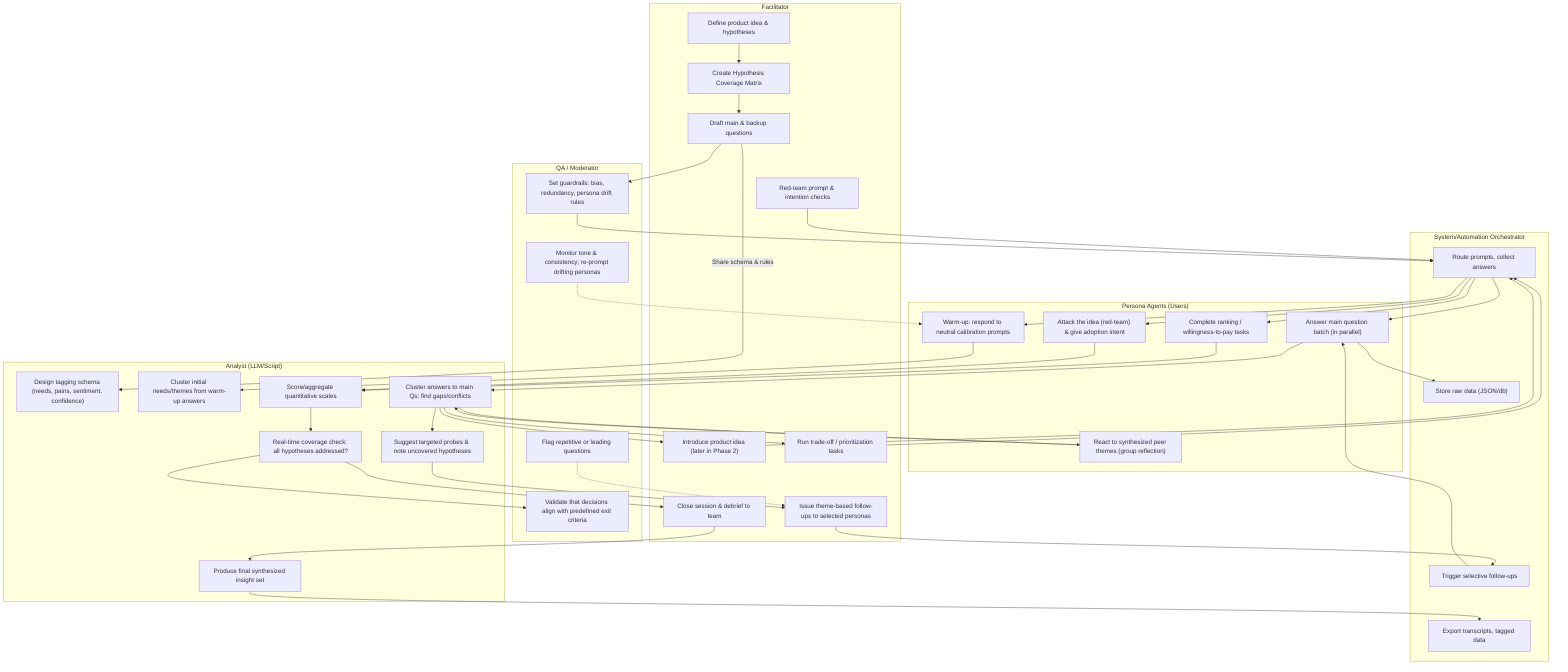 flowchart TB
  %% Swimlanes implemented as subgraphs
  %% Direction Top->Bottom for readability
  %% PHASE 0 – PREP & GUARDRAILS
  subgraph F["Facilitator"]
    F0["Define product idea & hypotheses"]
    F1["Create Hypothesis Coverage Matrix"]
    F2["Draft main & backup questions"]
    F3["Introduce product idea (later in Phase 2)"]
    F8["Issue theme-based follow-ups to selected personas"]
    F12["Run trade-off / prioritization tasks"]
    F15["Red-team prompt & intention checks"]
    F17["Close session & debrief to team"]
  end

  subgraph A["Analyst (LLM/Script)"]
    A0["Design tagging schema (needs, pains, sentiment, confidence)"]
    A4["Cluster initial needs/themes from warm-up answers"]
    A7["Cluster answers to main Qs; find gaps/conflicts"]
    A9["Suggest targeted probes & note uncovered hypotheses"]
    A13["Score/aggregate quantitative scales"]
    A16["Real-time coverage check: all hypotheses addressed?"]
    A18["Produce final synthesized insight set"]
  end

  subgraph Q["QA / Moderator"]
    Q0["Set guardrails: bias, redundancy, persona drift rules"]
    Q5["Monitor tone & consistency; re-prompt drifting personas"]
    Q10["Flag repetitive or leading questions"]
    Q14["Validate that decisions align with predefined exit criteria"]
  end

  subgraph P["Persona Agents (Users)"]
    P1["Warm-up: respond to neutral calibration prompts"]
    P6["Answer main question batch (in parallel)"]
    P11["React to synthesized peer themes (group reflection)"]
    P13["Complete ranking / willingness-to-pay tasks"]
    P15["Attack the idea (red-team) & give adoption intent"]
  end

  subgraph S["System/Automation Orchestrator"]
    S2["Route prompts, collect answers"]
    S3["Store raw data (JSON/db)"]
    S8["Trigger selective follow-ups"]
    S19["Export transcripts, tagged data"]
  end

  %% Flows across lanes and phases
  F0 --> F1 --> F2 -->|Share schema & rules| A0
  F2 --> Q0
  Q0 --> S2
  %% Calibration / Warm-up
  S2 --> P1 --> A4
  Q5 -.-> P1
  %% Phase 2 Concept Reveal & Main Qs
  F3 --> S2 --> P6 --> S3
  P6 --> A7 --> A9 --> F8
  Q10 -.-> F8
  F8 --> S8 --> P6
  %% Phase 3 Converge
  F12 --> S2 --> P13 --> A13
  %% Group Reflection
  A7 --> F12
  A7 --> F3
  A7 --> P11
  P11 --> A7
  %% Meta & Closure
  F15 --> S2 --> P15 --> A13
  A13 --> A16 --> Q14
  A16 --> F17
  F17 --> A18 --> S19